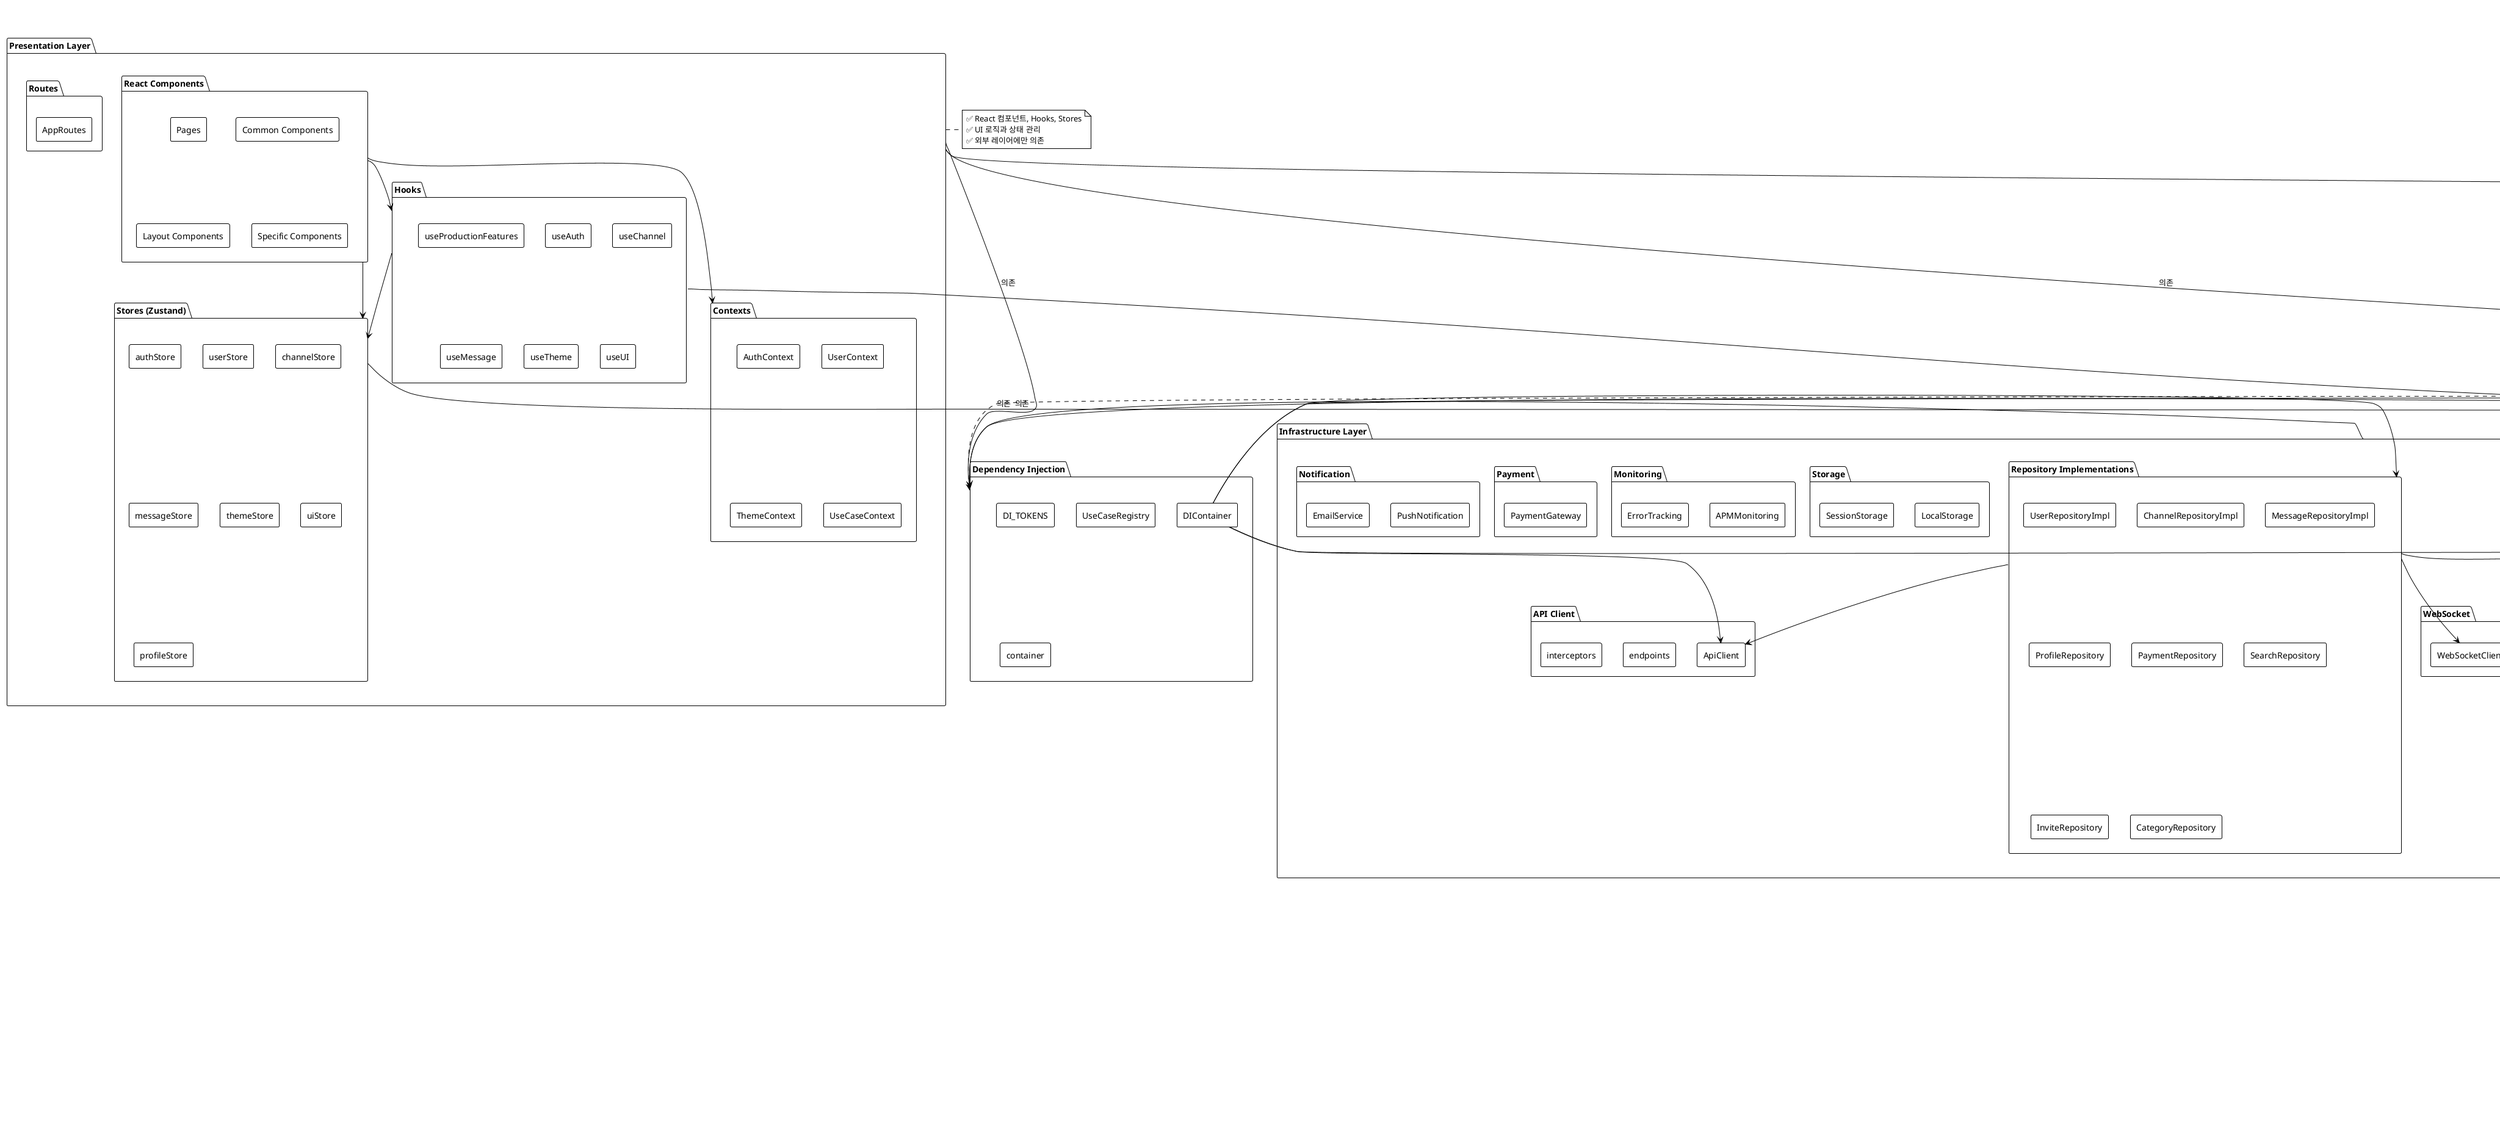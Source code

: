 @startuml ReactWeb Clean Architecture Analysis

!theme plain
skinparam backgroundColor #FFFFFF
skinparam componentStyle rectangle

title ReactWeb 프로젝트 - 클린 아키텍처 구조 분석

package "Presentation Layer" as Presentation {
  package "React Components" as Components {
    [Pages]
    [Common Components]
    [Layout Components]
    [Specific Components]
  }

  package "Hooks" as Hooks {
    [useProductionFeatures]
    [useAuth]
    [useChannel]
    [useMessage]
    [useTheme]
    [useUI]
  }

  package "Stores (Zustand)" as Stores {
    [authStore]
    [userStore]
    [channelStore]
    [messageStore]
    [themeStore]
    [uiStore]
    [profileStore]
  }

  package "Contexts" as Contexts {
    [AuthContext]
    [UserContext]
    [ThemeContext]
    [UseCaseContext]
  }

  package "Routes" as Routes {
    [AppRoutes]
  }
}

package "Application Layer" as Application {
  package "Use Cases" as UseCases {
    [UseCaseFactory]
    [UserUseCases]
    [ChannelUseCases]
    [MessageUseCases]
    [FileUseCases]
    [ProfileUseCases]
    [AnalyticsUseCase]
    [PaymentUseCase]
    [SearchUseCase]
    [InviteUseCase]
    [CategoryUseCase]
    [SystemManagementUseCase]
    [WebSocketUseCase]
    [RedisCacheUseCase]
    [APMMonitoringUseCase]
  }

  package "Services" as Services {
    [AuthService]
    [UserService]
    [ChannelService]
    [MessageService]
    [FileService]
    [NotificationService]
    [PaymentService]
    [SearchService]
    [InviteService]
    [CategoryService]
  }

  package "Controllers" as Controllers {
    [UserController]
    [ChannelController]
    [MessageController]
  }

  package "DTOs" as DTOs {
    [UserDTO]
    [ChannelDTO]
    [MessageDTO]
  }
}

package "Domain Layer" as Domain {
  package "Entities" as Entities {
    [UserEntity]
    [ChannelEntity]
    [MessageEntity]
    [ProfileEntity]
  }

  package "Value Objects" as ValueObjects {
    [Email]
    [UserId]
    [ChannelId]
    [MessageId]
    [Timestamp]
  }

  package "Repository Interfaces" as RepoInterfaces {
    [IUserRepository]
    [IChannelRepository]
    [IMessageRepository]
    [IProfileRepository]
    [IPaymentRepository]
    [ISearchRepository]
    [IInviteRepository]
    [ICategoryRepository]
  }

  package "Domain Types" as DomainTypes {
    [UserType]
    [ChannelType]
    [MessageType]
    [PermissionType]
  }

  package "Domain Errors" as DomainErrors {
    [DomainError]
    [ValidationError]
    [AuthenticationError]
  }
}

package "Infrastructure Layer" as Infrastructure {
  package "API Client" as Api {
    [ApiClient]
    [endpoints]
    [interceptors]
  }

  package "Repository Implementations" as RepoImpl {
    [UserRepositoryImpl]
    [ChannelRepositoryImpl]
    [MessageRepositoryImpl]
    [ProfileRepository]
    [PaymentRepository]
    [SearchRepository]
    [InviteRepository]
    [CategoryRepository]
  }

  package "WebSocket" as WebSocket {
    [WebSocketClient]
  }

  package "Cache" as Cache {
    [RedisCache]
    [MemoryCache]
  }

  package "Storage" as Storage {
    [LocalStorage]
    [SessionStorage]
  }

  package "Monitoring" as Monitoring {
    [APMMonitoring]
    [ErrorTracking]
  }

  package "Payment" as Payment {
    [PaymentGateway]
  }

  package "Notification" as Notification {
    [PushNotification]
    [EmailService]
  }
}

package "Dependency Injection" as DI {
  [DIContainer]
  [DI_TOKENS]
  [UseCaseRegistry]
  [container]
}

package "Shared" as Shared {
  package "Utils" as Utils {
    [dateUtils]
    [stringUtils]
    [validationUtils]
  }

  package "Constants" as Constants {
    [API_ENDPOINTS]
    [ERROR_MESSAGES]
    [UI_CONSTANTS]
  }

  package "Types" as Types {
    [CommonTypes]
    [UtilityTypes]
  }
}

' 계층 간 의존성
Presentation --> Application : 의존
Application --> Domain : 의존
Infrastructure --> Domain : 의존
Presentation --> DI : 의존
Application --> DI : 의존
Infrastructure --> DI : 의존

' Presentation 내부
Components --> Hooks
Components --> Stores
Components --> Contexts
Hooks --> Stores
Hooks --> UseCases
Stores --> UseCases

' Application 내부
UseCases --> Services
UseCases --> RepoInterfaces
Services --> RepoInterfaces

' Infrastructure 내부
RepoImpl --> ApiClient
RepoImpl --> WebSocketClient
RepoImpl --> RedisCache

' DI Container 연결
DIContainer --> UseCases
DIContainer --> Services
DIContainer --> RepoImpl
DIContainer --> ApiClient

' Shared 연결
Presentation --> Shared
Application --> Shared
Infrastructure --> Shared

note right of Presentation
  ✅ React 컴포넌트, Hooks, Stores
  ✅ UI 로직과 상태 관리
  ✅ 외부 레이어에만 의존
end note

note right of Application
  ✅ Use Cases (21개)
  ✅ Application Services
  ✅ 비즈니스 워크플로우 조정
  ✅ Domain Layer에만 의존
end note

note right of Domain
  ✅ Entities, Value Objects
  ✅ Repository Interfaces
  ✅ Domain Types, Errors
  ✅ 순수한 비즈니스 로직
  ✅ 다른 레이어에 의존하지 않음
end note

note right of Infrastructure
  ✅ Repository Implementations
  ✅ API Client, WebSocket
  ✅ 외부 서비스 연동
  ✅ Domain Layer에만 의존
end note

note right of DI
  ✅ 의존성 주입 컨테이너
  ✅ UseCase Registry
  ✅ 모든 레이어 연결
end note

@enduml
